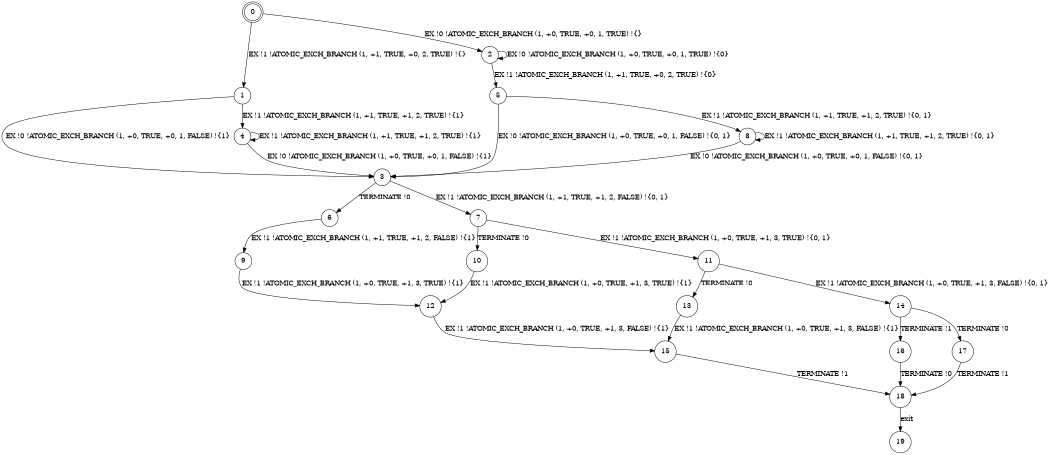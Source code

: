 digraph BCG {
size = "7, 10.5";
center = TRUE;
node [shape = circle];
0 [peripheries = 2];
0 -> 1 [label = "EX !1 !ATOMIC_EXCH_BRANCH (1, +1, TRUE, +0, 2, TRUE) !{}"];
0 -> 2 [label = "EX !0 !ATOMIC_EXCH_BRANCH (1, +0, TRUE, +0, 1, TRUE) !{}"];
1 -> 3 [label = "EX !0 !ATOMIC_EXCH_BRANCH (1, +0, TRUE, +0, 1, FALSE) !{1}"];
1 -> 4 [label = "EX !1 !ATOMIC_EXCH_BRANCH (1, +1, TRUE, +1, 2, TRUE) !{1}"];
2 -> 5 [label = "EX !1 !ATOMIC_EXCH_BRANCH (1, +1, TRUE, +0, 2, TRUE) !{0}"];
2 -> 2 [label = "EX !0 !ATOMIC_EXCH_BRANCH (1, +0, TRUE, +0, 1, TRUE) !{0}"];
3 -> 6 [label = "TERMINATE !0"];
3 -> 7 [label = "EX !1 !ATOMIC_EXCH_BRANCH (1, +1, TRUE, +1, 2, FALSE) !{0, 1}"];
4 -> 3 [label = "EX !0 !ATOMIC_EXCH_BRANCH (1, +0, TRUE, +0, 1, FALSE) !{1}"];
4 -> 4 [label = "EX !1 !ATOMIC_EXCH_BRANCH (1, +1, TRUE, +1, 2, TRUE) !{1}"];
5 -> 8 [label = "EX !1 !ATOMIC_EXCH_BRANCH (1, +1, TRUE, +1, 2, TRUE) !{0, 1}"];
5 -> 3 [label = "EX !0 !ATOMIC_EXCH_BRANCH (1, +0, TRUE, +0, 1, FALSE) !{0, 1}"];
6 -> 9 [label = "EX !1 !ATOMIC_EXCH_BRANCH (1, +1, TRUE, +1, 2, FALSE) !{1}"];
7 -> 10 [label = "TERMINATE !0"];
7 -> 11 [label = "EX !1 !ATOMIC_EXCH_BRANCH (1, +0, TRUE, +1, 3, TRUE) !{0, 1}"];
8 -> 8 [label = "EX !1 !ATOMIC_EXCH_BRANCH (1, +1, TRUE, +1, 2, TRUE) !{0, 1}"];
8 -> 3 [label = "EX !0 !ATOMIC_EXCH_BRANCH (1, +0, TRUE, +0, 1, FALSE) !{0, 1}"];
9 -> 12 [label = "EX !1 !ATOMIC_EXCH_BRANCH (1, +0, TRUE, +1, 3, TRUE) !{1}"];
10 -> 12 [label = "EX !1 !ATOMIC_EXCH_BRANCH (1, +0, TRUE, +1, 3, TRUE) !{1}"];
11 -> 13 [label = "TERMINATE !0"];
11 -> 14 [label = "EX !1 !ATOMIC_EXCH_BRANCH (1, +0, TRUE, +1, 3, FALSE) !{0, 1}"];
12 -> 15 [label = "EX !1 !ATOMIC_EXCH_BRANCH (1, +0, TRUE, +1, 3, FALSE) !{1}"];
13 -> 15 [label = "EX !1 !ATOMIC_EXCH_BRANCH (1, +0, TRUE, +1, 3, FALSE) !{1}"];
14 -> 16 [label = "TERMINATE !1"];
14 -> 17 [label = "TERMINATE !0"];
15 -> 18 [label = "TERMINATE !1"];
16 -> 18 [label = "TERMINATE !0"];
17 -> 18 [label = "TERMINATE !1"];
18 -> 19 [label = "exit"];
}
